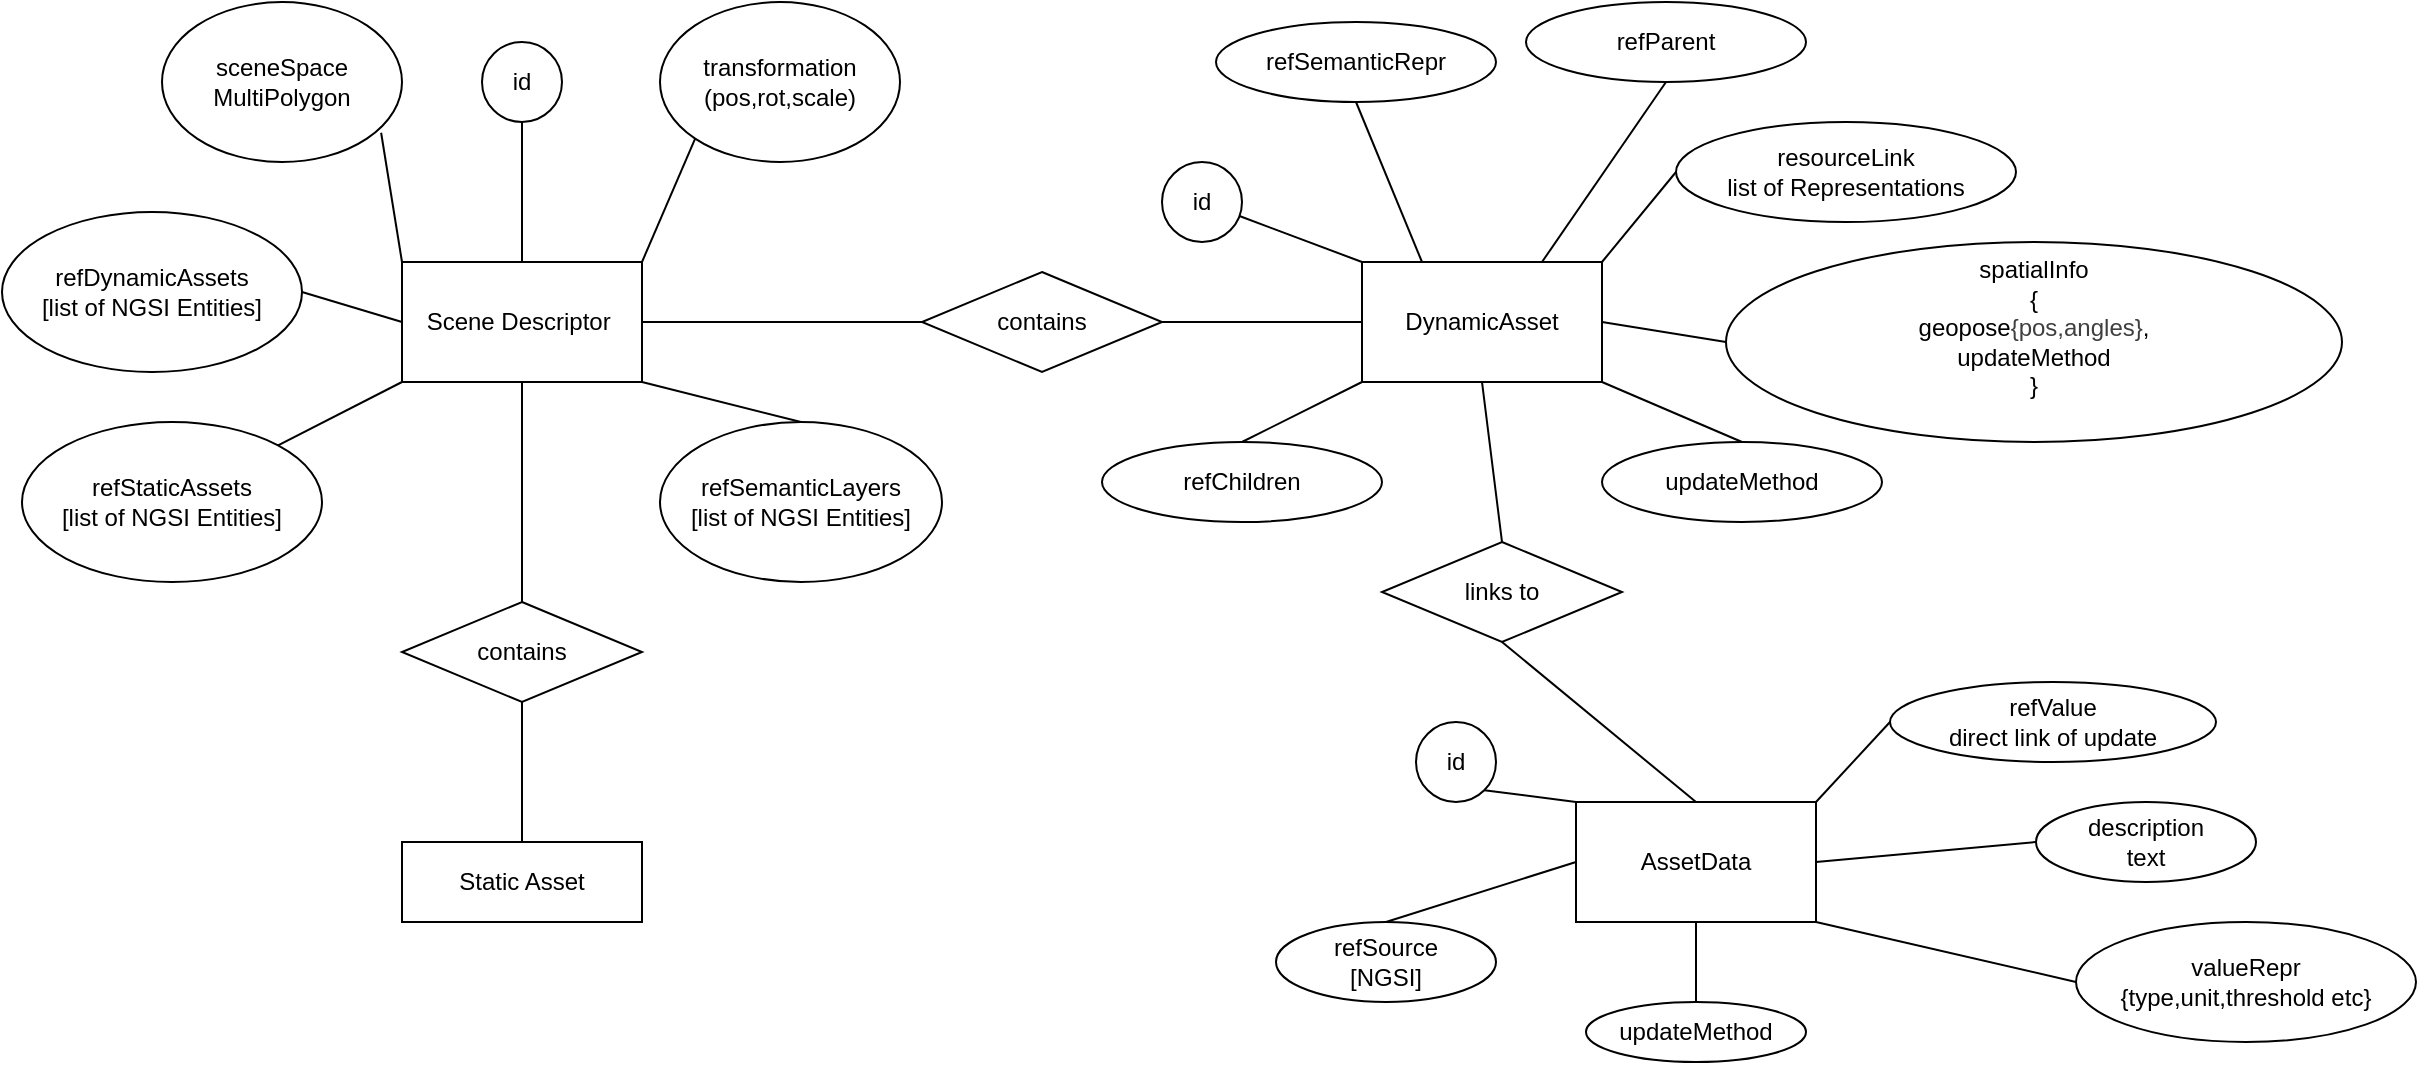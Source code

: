 <mxfile>
    <diagram id="fURJo8dhfwlUYqOeBWIz" name="Page-1">
        <mxGraphModel dx="2842" dy="2513" grid="1" gridSize="10" guides="1" tooltips="1" connect="1" arrows="1" fold="1" page="1" pageScale="1" pageWidth="1169" pageHeight="827" math="0" shadow="0">
            <root>
                <mxCell id="0"/>
                <mxCell id="1" parent="0"/>
                <mxCell id="2" value="Scene Descriptor&amp;nbsp;" style="rounded=0;whiteSpace=wrap;html=1;" parent="1" vertex="1">
                    <mxGeometry x="-384" y="-1400" width="120" height="60" as="geometry"/>
                </mxCell>
                <mxCell id="4" value="id" style="ellipse;whiteSpace=wrap;html=1;" parent="1" vertex="1">
                    <mxGeometry x="-344" y="-1510" width="40" height="40" as="geometry"/>
                </mxCell>
                <mxCell id="5" value="refDynamicAssets&lt;div&gt;[list of NGSI Entities]&lt;/div&gt;" style="ellipse;whiteSpace=wrap;html=1;" parent="1" vertex="1">
                    <mxGeometry x="-584" y="-1425" width="150" height="80" as="geometry"/>
                </mxCell>
                <mxCell id="6" value="sceneSpace&lt;div&gt;MultiPolygon&lt;/div&gt;" style="ellipse;whiteSpace=wrap;html=1;" parent="1" vertex="1">
                    <mxGeometry x="-504" y="-1530" width="120" height="80" as="geometry"/>
                </mxCell>
                <mxCell id="8" value="transformation&lt;div&gt;(pos,rot,scale)&lt;/div&gt;" style="ellipse;whiteSpace=wrap;html=1;" parent="1" vertex="1">
                    <mxGeometry x="-255" y="-1530" width="120" height="80" as="geometry"/>
                </mxCell>
                <mxCell id="9" value="refStaticAssets&lt;div&gt;[list of NGSI Entities]&lt;/div&gt;" style="ellipse;whiteSpace=wrap;html=1;" parent="1" vertex="1">
                    <mxGeometry x="-574" y="-1320" width="150" height="80" as="geometry"/>
                </mxCell>
                <mxCell id="10" value="refSemanticLayers&lt;div&gt;[list of NGSI Entities]&lt;/div&gt;" style="ellipse;whiteSpace=wrap;html=1;" parent="1" vertex="1">
                    <mxGeometry x="-255" y="-1320" width="141" height="80" as="geometry"/>
                </mxCell>
                <mxCell id="11" value="" style="endArrow=none;html=1;entryX=1;entryY=0;entryDx=0;entryDy=0;exitX=0;exitY=1;exitDx=0;exitDy=0;" parent="1" source="8" target="2" edge="1">
                    <mxGeometry width="50" height="50" relative="1" as="geometry">
                        <mxPoint x="16" y="-1160" as="sourcePoint"/>
                        <mxPoint x="66" y="-1210" as="targetPoint"/>
                    </mxGeometry>
                </mxCell>
                <mxCell id="12" value="" style="endArrow=none;html=1;entryX=0.5;entryY=1;entryDx=0;entryDy=0;exitX=0.5;exitY=0;exitDx=0;exitDy=0;" parent="1" source="2" target="4" edge="1">
                    <mxGeometry width="50" height="50" relative="1" as="geometry">
                        <mxPoint x="-264" y="-1320" as="sourcePoint"/>
                        <mxPoint x="-214" y="-1370" as="targetPoint"/>
                    </mxGeometry>
                </mxCell>
                <mxCell id="13" value="" style="endArrow=none;html=1;entryX=0.913;entryY=0.817;entryDx=0;entryDy=0;exitX=0;exitY=0;exitDx=0;exitDy=0;entryPerimeter=0;" parent="1" source="2" target="6" edge="1">
                    <mxGeometry width="50" height="50" relative="1" as="geometry">
                        <mxPoint x="-314" y="-1390" as="sourcePoint"/>
                        <mxPoint x="-314" y="-1430" as="targetPoint"/>
                    </mxGeometry>
                </mxCell>
                <mxCell id="14" value="" style="endArrow=none;html=1;entryX=0;entryY=0.5;entryDx=0;entryDy=0;exitX=1;exitY=0.5;exitDx=0;exitDy=0;" parent="1" source="5" target="2" edge="1">
                    <mxGeometry width="50" height="50" relative="1" as="geometry">
                        <mxPoint x="16" y="-1160" as="sourcePoint"/>
                        <mxPoint x="66" y="-1210" as="targetPoint"/>
                    </mxGeometry>
                </mxCell>
                <mxCell id="15" value="" style="endArrow=none;html=1;entryX=0;entryY=1;entryDx=0;entryDy=0;exitX=1;exitY=0;exitDx=0;exitDy=0;" parent="1" source="9" target="2" edge="1">
                    <mxGeometry width="50" height="50" relative="1" as="geometry">
                        <mxPoint x="16" y="-1160" as="sourcePoint"/>
                        <mxPoint x="66" y="-1210" as="targetPoint"/>
                    </mxGeometry>
                </mxCell>
                <mxCell id="16" value="" style="endArrow=none;html=1;entryX=1;entryY=1;entryDx=0;entryDy=0;exitX=0.5;exitY=0;exitDx=0;exitDy=0;" parent="1" source="10" target="2" edge="1">
                    <mxGeometry width="50" height="50" relative="1" as="geometry">
                        <mxPoint x="16" y="-1160" as="sourcePoint"/>
                        <mxPoint x="66" y="-1210" as="targetPoint"/>
                    </mxGeometry>
                </mxCell>
                <mxCell id="17" value="contains" style="rhombus;whiteSpace=wrap;html=1;" parent="1" vertex="1">
                    <mxGeometry x="-124" y="-1395" width="120" height="50" as="geometry"/>
                </mxCell>
                <mxCell id="18" value="" style="endArrow=none;html=1;exitX=1;exitY=0.5;exitDx=0;exitDy=0;entryX=0;entryY=0.5;entryDx=0;entryDy=0;" parent="1" source="2" target="17" edge="1">
                    <mxGeometry width="50" height="50" relative="1" as="geometry">
                        <mxPoint x="16" y="-1160" as="sourcePoint"/>
                        <mxPoint x="66" y="-1210" as="targetPoint"/>
                    </mxGeometry>
                </mxCell>
                <mxCell id="19" value="DynamicAsset" style="rounded=0;whiteSpace=wrap;html=1;" parent="1" vertex="1">
                    <mxGeometry x="96" y="-1400" width="120" height="60" as="geometry"/>
                </mxCell>
                <mxCell id="20" value="" style="endArrow=none;html=1;exitX=1;exitY=0.5;exitDx=0;exitDy=0;entryX=0;entryY=0.5;entryDx=0;entryDy=0;" parent="1" source="17" target="19" edge="1">
                    <mxGeometry width="50" height="50" relative="1" as="geometry">
                        <mxPoint x="16" y="-1160" as="sourcePoint"/>
                        <mxPoint x="66" y="-1210" as="targetPoint"/>
                    </mxGeometry>
                </mxCell>
                <mxCell id="21" value="" style="endArrow=none;html=1;exitX=0;exitY=0;exitDx=0;exitDy=0;" parent="1" source="19" target="22" edge="1">
                    <mxGeometry width="50" height="50" relative="1" as="geometry">
                        <mxPoint x="76" y="-1230" as="sourcePoint"/>
                        <mxPoint x="126" y="-1280" as="targetPoint"/>
                    </mxGeometry>
                </mxCell>
                <mxCell id="22" value="id" style="ellipse;whiteSpace=wrap;html=1;" parent="1" vertex="1">
                    <mxGeometry x="-4" y="-1450" width="40" height="40" as="geometry"/>
                </mxCell>
                <mxCell id="23" value="resourceLink&lt;div&gt;list of Representations&lt;/div&gt;" style="ellipse;whiteSpace=wrap;html=1;" parent="1" vertex="1">
                    <mxGeometry x="253" y="-1470" width="170" height="50" as="geometry"/>
                </mxCell>
                <mxCell id="24" value="" style="endArrow=none;html=1;entryX=1;entryY=0;entryDx=0;entryDy=0;exitX=0;exitY=0.5;exitDx=0;exitDy=0;" parent="1" source="23" target="19" edge="1">
                    <mxGeometry width="50" height="50" relative="1" as="geometry">
                        <mxPoint x="76" y="-1270" as="sourcePoint"/>
                        <mxPoint x="126" y="-1320" as="targetPoint"/>
                    </mxGeometry>
                </mxCell>
                <mxCell id="25" value="spatialInfo&lt;div&gt;{&lt;/div&gt;&lt;div&gt;geopose&lt;span style=&quot;color: rgb(63, 63, 63); background-color: transparent;&quot;&gt;{pos,angles}&lt;/span&gt;&lt;span style=&quot;background-color: transparent;&quot;&gt;,&lt;/span&gt;&lt;/div&gt;&lt;div&gt;updateMethod&lt;/div&gt;&lt;div&gt;}&lt;/div&gt;&lt;div&gt;&lt;br&gt;&lt;/div&gt;" style="ellipse;whiteSpace=wrap;html=1;" parent="1" vertex="1">
                    <mxGeometry x="278" y="-1410" width="308" height="100" as="geometry"/>
                </mxCell>
                <mxCell id="26" value="" style="endArrow=none;html=1;entryX=1;entryY=0.5;entryDx=0;entryDy=0;exitX=0;exitY=0.5;exitDx=0;exitDy=0;" parent="1" source="25" target="19" edge="1">
                    <mxGeometry width="50" height="50" relative="1" as="geometry">
                        <mxPoint x="76" y="-1270" as="sourcePoint"/>
                        <mxPoint x="126" y="-1320" as="targetPoint"/>
                    </mxGeometry>
                </mxCell>
                <mxCell id="28" value="updateMethod" style="ellipse;whiteSpace=wrap;html=1;" parent="1" vertex="1">
                    <mxGeometry x="216" y="-1310" width="140" height="40" as="geometry"/>
                </mxCell>
                <mxCell id="29" value="refSemanticRepr" style="ellipse;whiteSpace=wrap;html=1;" parent="1" vertex="1">
                    <mxGeometry x="23" y="-1520" width="140" height="40" as="geometry"/>
                </mxCell>
                <mxCell id="30" value="refChildren" style="ellipse;whiteSpace=wrap;html=1;" parent="1" vertex="1">
                    <mxGeometry x="-34" y="-1310" width="140" height="40" as="geometry"/>
                </mxCell>
                <mxCell id="31" value="refParent" style="ellipse;whiteSpace=wrap;html=1;" parent="1" vertex="1">
                    <mxGeometry x="178" y="-1530" width="140" height="40" as="geometry"/>
                </mxCell>
                <mxCell id="32" value="" style="endArrow=none;html=1;entryX=0;entryY=1;entryDx=0;entryDy=0;exitX=0.5;exitY=0;exitDx=0;exitDy=0;" parent="1" source="30" target="19" edge="1">
                    <mxGeometry width="50" height="50" relative="1" as="geometry">
                        <mxPoint x="76" y="-1270" as="sourcePoint"/>
                        <mxPoint x="126" y="-1320" as="targetPoint"/>
                    </mxGeometry>
                </mxCell>
                <mxCell id="33" value="" style="endArrow=none;html=1;entryX=1;entryY=1;entryDx=0;entryDy=0;exitX=0.5;exitY=0;exitDx=0;exitDy=0;" parent="1" source="28" target="19" edge="1">
                    <mxGeometry width="50" height="50" relative="1" as="geometry">
                        <mxPoint x="76" y="-1270" as="sourcePoint"/>
                        <mxPoint x="126" y="-1320" as="targetPoint"/>
                    </mxGeometry>
                </mxCell>
                <mxCell id="34" value="" style="endArrow=none;html=1;entryX=0.5;entryY=1;entryDx=0;entryDy=0;exitX=0.75;exitY=0;exitDx=0;exitDy=0;" parent="1" source="19" target="31" edge="1">
                    <mxGeometry width="50" height="50" relative="1" as="geometry">
                        <mxPoint x="176" y="-1430" as="sourcePoint"/>
                        <mxPoint x="226" y="-1480" as="targetPoint"/>
                    </mxGeometry>
                </mxCell>
                <mxCell id="35" value="" style="endArrow=none;html=1;entryX=0.5;entryY=1;entryDx=0;entryDy=0;exitX=0.25;exitY=0;exitDx=0;exitDy=0;" parent="1" source="19" target="29" edge="1">
                    <mxGeometry width="50" height="50" relative="1" as="geometry">
                        <mxPoint x="76" y="-1270" as="sourcePoint"/>
                        <mxPoint x="126" y="-1320" as="targetPoint"/>
                    </mxGeometry>
                </mxCell>
                <mxCell id="36" value="AssetData" style="rounded=0;whiteSpace=wrap;html=1;" vertex="1" parent="1">
                    <mxGeometry x="203" y="-1130" width="120" height="60" as="geometry"/>
                </mxCell>
                <mxCell id="37" value="id" style="ellipse;whiteSpace=wrap;html=1;" vertex="1" parent="1">
                    <mxGeometry x="123" y="-1170" width="40" height="40" as="geometry"/>
                </mxCell>
                <mxCell id="38" value="" style="endArrow=none;html=1;exitX=0;exitY=0;exitDx=0;exitDy=0;entryX=1;entryY=1;entryDx=0;entryDy=0;" edge="1" parent="1" source="36" target="37">
                    <mxGeometry width="50" height="50" relative="1" as="geometry">
                        <mxPoint x="274" y="-1145" as="sourcePoint"/>
                        <mxPoint x="213" y="-1160" as="targetPoint"/>
                    </mxGeometry>
                </mxCell>
                <mxCell id="39" value="refSource&lt;div&gt;[NGSI]&lt;/div&gt;" style="ellipse;whiteSpace=wrap;html=1;" vertex="1" parent="1">
                    <mxGeometry x="53" y="-1070" width="110" height="40" as="geometry"/>
                </mxCell>
                <mxCell id="40" value="refValue&lt;div&gt;direct link of update&lt;/div&gt;" style="ellipse;whiteSpace=wrap;html=1;" vertex="1" parent="1">
                    <mxGeometry x="360" y="-1190" width="163" height="40" as="geometry"/>
                </mxCell>
                <mxCell id="41" value="description&lt;div&gt;text&lt;/div&gt;" style="ellipse;whiteSpace=wrap;html=1;" vertex="1" parent="1">
                    <mxGeometry x="433" y="-1130" width="110" height="40" as="geometry"/>
                </mxCell>
                <mxCell id="42" value="valueRepr&lt;div&gt;{type,unit,threshold etc}&lt;/div&gt;" style="ellipse;whiteSpace=wrap;html=1;" vertex="1" parent="1">
                    <mxGeometry x="453" y="-1070" width="170" height="60" as="geometry"/>
                </mxCell>
                <mxCell id="43" value="updateMethod" style="ellipse;whiteSpace=wrap;html=1;" vertex="1" parent="1">
                    <mxGeometry x="208" y="-1030" width="110" height="30" as="geometry"/>
                </mxCell>
                <mxCell id="44" value="" style="endArrow=none;html=1;entryX=0.5;entryY=0;entryDx=0;entryDy=0;exitX=0;exitY=0.5;exitDx=0;exitDy=0;" edge="1" parent="1" source="36" target="39">
                    <mxGeometry width="50" height="50" relative="1" as="geometry">
                        <mxPoint x="113" y="-1230" as="sourcePoint"/>
                        <mxPoint x="163" y="-1280" as="targetPoint"/>
                    </mxGeometry>
                </mxCell>
                <mxCell id="45" value="" style="endArrow=none;html=1;entryX=0;entryY=0.5;entryDx=0;entryDy=0;exitX=1;exitY=0;exitDx=0;exitDy=0;" edge="1" parent="1" source="36" target="40">
                    <mxGeometry width="50" height="50" relative="1" as="geometry">
                        <mxPoint x="113" y="-1230" as="sourcePoint"/>
                        <mxPoint x="163" y="-1280" as="targetPoint"/>
                    </mxGeometry>
                </mxCell>
                <mxCell id="46" value="" style="endArrow=none;html=1;entryX=0;entryY=0.5;entryDx=0;entryDy=0;exitX=1;exitY=0.5;exitDx=0;exitDy=0;" edge="1" parent="1" source="36" target="41">
                    <mxGeometry width="50" height="50" relative="1" as="geometry">
                        <mxPoint x="333" y="-1120" as="sourcePoint"/>
                        <mxPoint x="370" y="-1160" as="targetPoint"/>
                    </mxGeometry>
                </mxCell>
                <mxCell id="47" value="" style="endArrow=none;html=1;entryX=0;entryY=0.5;entryDx=0;entryDy=0;exitX=1;exitY=1;exitDx=0;exitDy=0;" edge="1" parent="1" source="36" target="42">
                    <mxGeometry width="50" height="50" relative="1" as="geometry">
                        <mxPoint x="343" y="-1110" as="sourcePoint"/>
                        <mxPoint x="380" y="-1150" as="targetPoint"/>
                    </mxGeometry>
                </mxCell>
                <mxCell id="48" value="" style="endArrow=none;html=1;entryX=0.5;entryY=0;entryDx=0;entryDy=0;exitX=0.5;exitY=1;exitDx=0;exitDy=0;" edge="1" parent="1" source="36" target="43">
                    <mxGeometry width="50" height="50" relative="1" as="geometry">
                        <mxPoint x="353" y="-1100" as="sourcePoint"/>
                        <mxPoint x="390" y="-1140" as="targetPoint"/>
                    </mxGeometry>
                </mxCell>
                <mxCell id="49" value="links to" style="rhombus;whiteSpace=wrap;html=1;" vertex="1" parent="1">
                    <mxGeometry x="106" y="-1260" width="120" height="50" as="geometry"/>
                </mxCell>
                <mxCell id="50" value="" style="endArrow=none;html=1;exitX=0.5;exitY=0;exitDx=0;exitDy=0;entryX=0.5;entryY=1;entryDx=0;entryDy=0;" edge="1" parent="1" source="49" target="19">
                    <mxGeometry width="50" height="50" relative="1" as="geometry">
                        <mxPoint x="6" y="-1160" as="sourcePoint"/>
                        <mxPoint x="163" y="-1337" as="targetPoint"/>
                    </mxGeometry>
                </mxCell>
                <mxCell id="51" value="" style="endArrow=none;html=1;exitX=0.5;exitY=0;exitDx=0;exitDy=0;entryX=0.5;entryY=1;entryDx=0;entryDy=0;" edge="1" parent="1" source="36" target="49">
                    <mxGeometry width="50" height="50" relative="1" as="geometry">
                        <mxPoint x="263" y="-1140" as="sourcePoint"/>
                        <mxPoint x="253" y="-1220" as="targetPoint"/>
                    </mxGeometry>
                </mxCell>
                <mxCell id="52" value="contains" style="rhombus;whiteSpace=wrap;html=1;" vertex="1" parent="1">
                    <mxGeometry x="-384" y="-1230" width="120" height="50" as="geometry"/>
                </mxCell>
                <mxCell id="53" value="Static Asset" style="rounded=0;whiteSpace=wrap;html=1;" vertex="1" parent="1">
                    <mxGeometry x="-384" y="-1110" width="120" height="40" as="geometry"/>
                </mxCell>
                <mxCell id="54" value="" style="endArrow=none;html=1;entryX=0.5;entryY=1;entryDx=0;entryDy=0;exitX=0.5;exitY=0;exitDx=0;exitDy=0;" edge="1" parent="1" source="52" target="2">
                    <mxGeometry width="50" height="50" relative="1" as="geometry">
                        <mxPoint x="6" y="-1260" as="sourcePoint"/>
                        <mxPoint x="56" y="-1310" as="targetPoint"/>
                    </mxGeometry>
                </mxCell>
                <mxCell id="55" value="" style="endArrow=none;html=1;entryX=0.5;entryY=1;entryDx=0;entryDy=0;exitX=0.5;exitY=0;exitDx=0;exitDy=0;" edge="1" parent="1" source="53" target="52">
                    <mxGeometry width="50" height="50" relative="1" as="geometry">
                        <mxPoint x="-244" y="-1080" as="sourcePoint"/>
                        <mxPoint x="-244" y="-1190" as="targetPoint"/>
                    </mxGeometry>
                </mxCell>
            </root>
        </mxGraphModel>
    </diagram>
</mxfile>